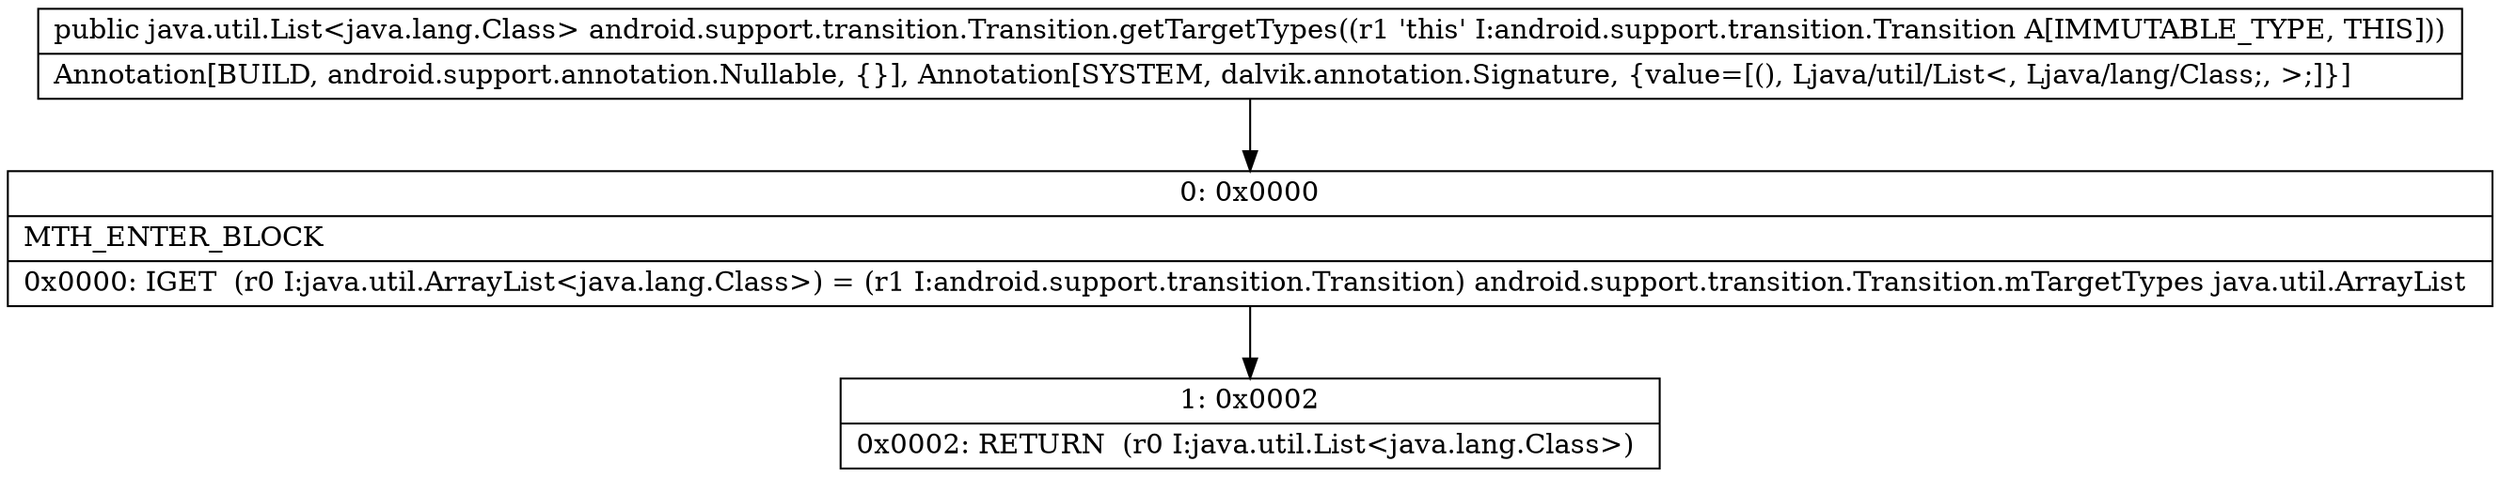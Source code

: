 digraph "CFG forandroid.support.transition.Transition.getTargetTypes()Ljava\/util\/List;" {
Node_0 [shape=record,label="{0\:\ 0x0000|MTH_ENTER_BLOCK\l|0x0000: IGET  (r0 I:java.util.ArrayList\<java.lang.Class\>) = (r1 I:android.support.transition.Transition) android.support.transition.Transition.mTargetTypes java.util.ArrayList \l}"];
Node_1 [shape=record,label="{1\:\ 0x0002|0x0002: RETURN  (r0 I:java.util.List\<java.lang.Class\>) \l}"];
MethodNode[shape=record,label="{public java.util.List\<java.lang.Class\> android.support.transition.Transition.getTargetTypes((r1 'this' I:android.support.transition.Transition A[IMMUTABLE_TYPE, THIS]))  | Annotation[BUILD, android.support.annotation.Nullable, \{\}], Annotation[SYSTEM, dalvik.annotation.Signature, \{value=[(), Ljava\/util\/List\<, Ljava\/lang\/Class;, \>;]\}]\l}"];
MethodNode -> Node_0;
Node_0 -> Node_1;
}

